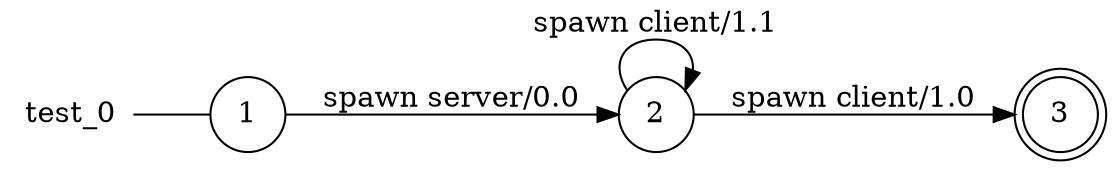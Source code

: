 digraph test_0 {
	rankdir="LR";
	n_0 [label="test_0", shape="plaintext"];
	n_1 [id="1", shape=circle, label="1"];
	n_0 -> n_1 [arrowhead=none];
	n_2 [id="2", shape=circle, label="2"];
	n_3 [id="3", shape=doublecircle, label="3"];

	n_2 -> n_2 [id="[$e|0]", label="spawn client/1.1"];
	n_2 -> n_3 [id="[$e|4]", label="spawn client/1.0"];
	n_1 -> n_2 [id="[$e|5]", label="spawn server/0.0"];
}
